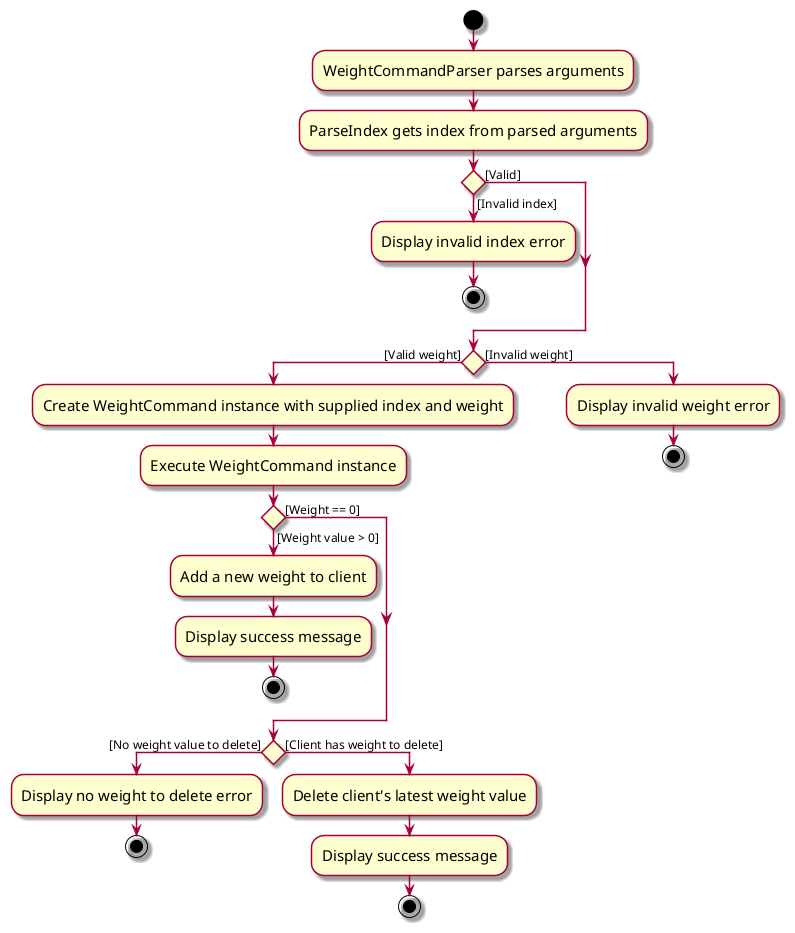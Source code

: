 @startuml
skin rose
skinparam ActivityFontSize 15
skinparam ArrowFontSize 12
start
:WeightCommandParser parses arguments;
:ParseIndex gets index from parsed arguments;
if () then ([Valid])
else ([Invalid index])
    :Display invalid index error;
    stop
endif

if () then ([Valid weight])
    :Create WeightCommand instance with supplied index and weight;
    :Execute WeightCommand instance;

if () then ([Weight == 0])

else ([Weight value > 0])
    :Add a new weight to client;
    :Display success message;
    stop
endif

if () then ([No weight value to delete])
    :Display no weight to delete error;
    stop
else ([Client has weight to delete])
    :Delete client's latest weight value;
    :Display success message;
    stop
endif

else ([Invalid weight])
    :Display invalid weight error;
    stop
endif

@enduml
